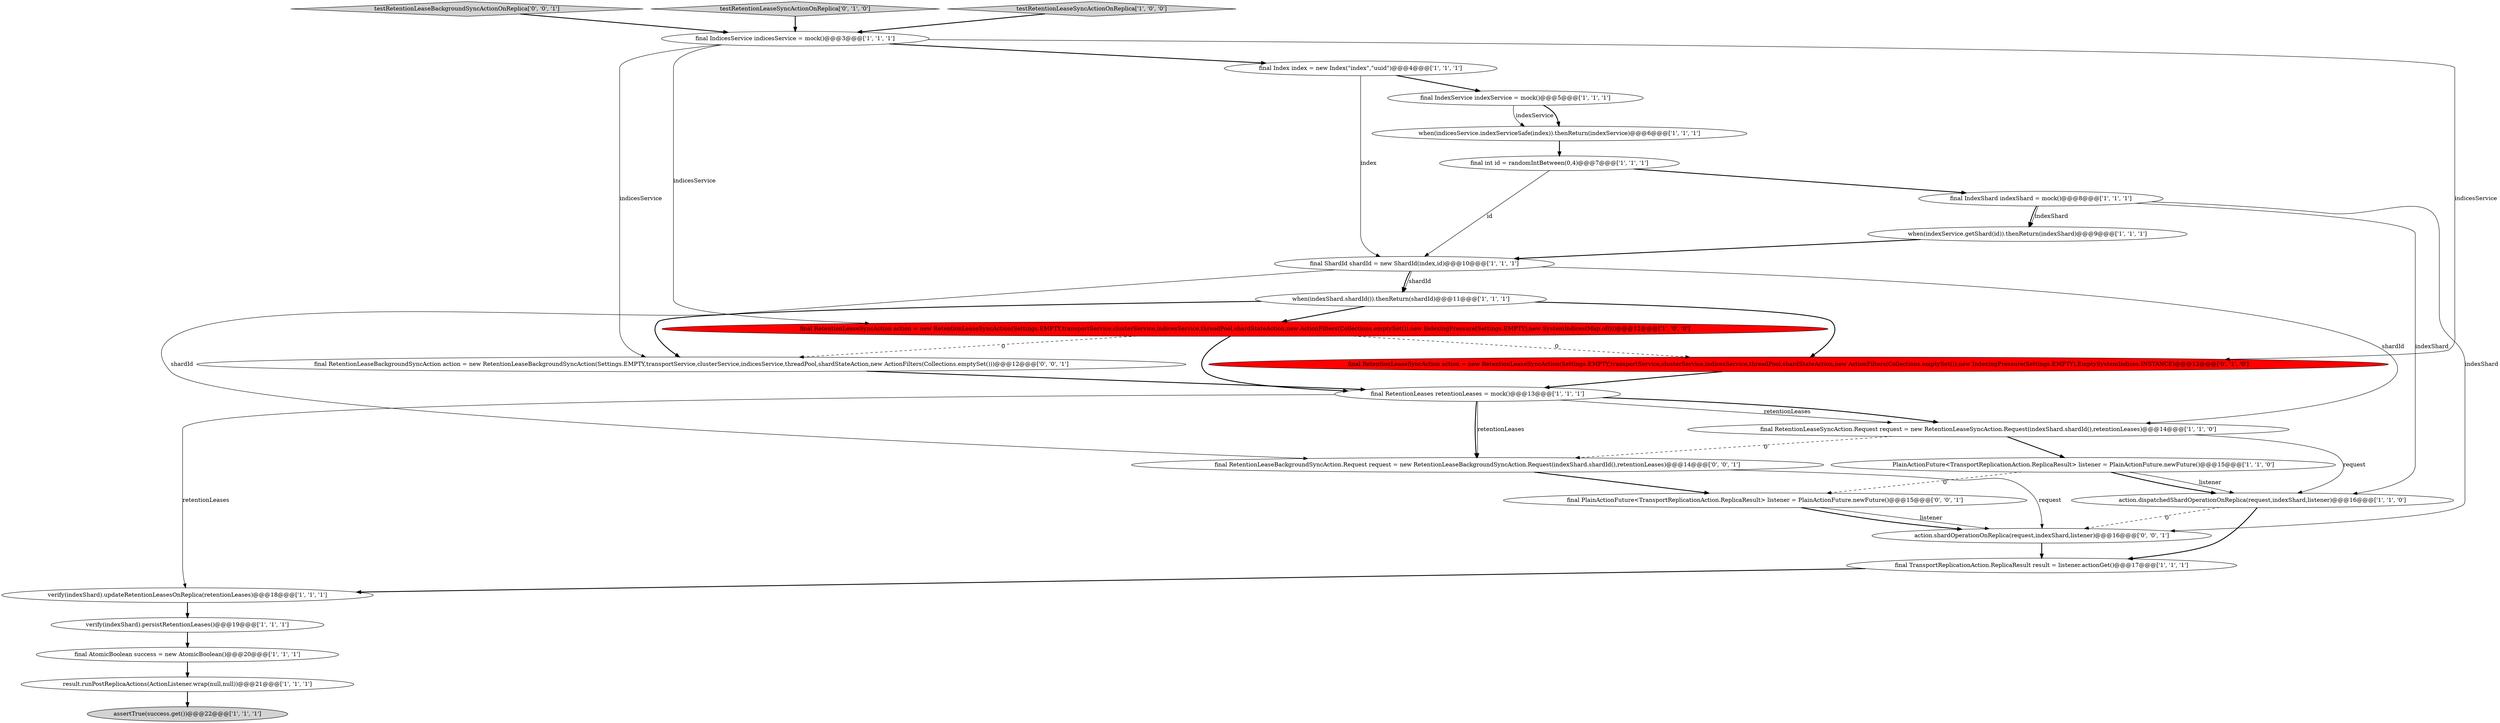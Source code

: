 digraph {
25 [style = filled, label = "final RetentionLeaseBackgroundSyncAction action = new RetentionLeaseBackgroundSyncAction(Settings.EMPTY,transportService,clusterService,indicesService,threadPool,shardStateAction,new ActionFilters(Collections.emptySet()))@@@12@@@['0', '0', '1']", fillcolor = white, shape = ellipse image = "AAA0AAABBB3BBB"];
6 [style = filled, label = "final IndexService indexService = mock()@@@5@@@['1', '1', '1']", fillcolor = white, shape = ellipse image = "AAA0AAABBB1BBB"];
1 [style = filled, label = "final TransportReplicationAction.ReplicaResult result = listener.actionGet()@@@17@@@['1', '1', '1']", fillcolor = white, shape = ellipse image = "AAA0AAABBB1BBB"];
14 [style = filled, label = "final Index index = new Index(\"index\",\"uuid\")@@@4@@@['1', '1', '1']", fillcolor = white, shape = ellipse image = "AAA0AAABBB1BBB"];
4 [style = filled, label = "assertTrue(success.get())@@@22@@@['1', '1', '1']", fillcolor = lightgray, shape = ellipse image = "AAA0AAABBB1BBB"];
26 [style = filled, label = "testRetentionLeaseBackgroundSyncActionOnReplica['0', '0', '1']", fillcolor = lightgray, shape = diamond image = "AAA0AAABBB3BBB"];
2 [style = filled, label = "final ShardId shardId = new ShardId(index,id)@@@10@@@['1', '1', '1']", fillcolor = white, shape = ellipse image = "AAA0AAABBB1BBB"];
11 [style = filled, label = "PlainActionFuture<TransportReplicationAction.ReplicaResult> listener = PlainActionFuture.newFuture()@@@15@@@['1', '1', '0']", fillcolor = white, shape = ellipse image = "AAA0AAABBB1BBB"];
22 [style = filled, label = "final RetentionLeaseSyncAction action = new RetentionLeaseSyncAction(Settings.EMPTY,transportService,clusterService,indicesService,threadPool,shardStateAction,new ActionFilters(Collections.emptySet()),new IndexingPressure(Settings.EMPTY),EmptySystemIndices.INSTANCE)@@@12@@@['0', '1', '0']", fillcolor = red, shape = ellipse image = "AAA1AAABBB2BBB"];
8 [style = filled, label = "when(indexShard.shardId()).thenReturn(shardId)@@@11@@@['1', '1', '1']", fillcolor = white, shape = ellipse image = "AAA0AAABBB1BBB"];
13 [style = filled, label = "when(indicesService.indexServiceSafe(index)).thenReturn(indexService)@@@6@@@['1', '1', '1']", fillcolor = white, shape = ellipse image = "AAA0AAABBB1BBB"];
0 [style = filled, label = "final RetentionLeases retentionLeases = mock()@@@13@@@['1', '1', '1']", fillcolor = white, shape = ellipse image = "AAA0AAABBB1BBB"];
21 [style = filled, label = "testRetentionLeaseSyncActionOnReplica['0', '1', '0']", fillcolor = lightgray, shape = diamond image = "AAA0AAABBB2BBB"];
16 [style = filled, label = "final AtomicBoolean success = new AtomicBoolean()@@@20@@@['1', '1', '1']", fillcolor = white, shape = ellipse image = "AAA0AAABBB1BBB"];
27 [style = filled, label = "action.shardOperationOnReplica(request,indexShard,listener)@@@16@@@['0', '0', '1']", fillcolor = white, shape = ellipse image = "AAA0AAABBB3BBB"];
9 [style = filled, label = "final IndexShard indexShard = mock()@@@8@@@['1', '1', '1']", fillcolor = white, shape = ellipse image = "AAA0AAABBB1BBB"];
15 [style = filled, label = "final IndicesService indicesService = mock()@@@3@@@['1', '1', '1']", fillcolor = white, shape = ellipse image = "AAA0AAABBB1BBB"];
20 [style = filled, label = "final RetentionLeaseSyncAction.Request request = new RetentionLeaseSyncAction.Request(indexShard.shardId(),retentionLeases)@@@14@@@['1', '1', '0']", fillcolor = white, shape = ellipse image = "AAA0AAABBB1BBB"];
5 [style = filled, label = "final int id = randomIntBetween(0,4)@@@7@@@['1', '1', '1']", fillcolor = white, shape = ellipse image = "AAA0AAABBB1BBB"];
24 [style = filled, label = "final PlainActionFuture<TransportReplicationAction.ReplicaResult> listener = PlainActionFuture.newFuture()@@@15@@@['0', '0', '1']", fillcolor = white, shape = ellipse image = "AAA0AAABBB3BBB"];
12 [style = filled, label = "result.runPostReplicaActions(ActionListener.wrap(null,null))@@@21@@@['1', '1', '1']", fillcolor = white, shape = ellipse image = "AAA0AAABBB1BBB"];
18 [style = filled, label = "final RetentionLeaseSyncAction action = new RetentionLeaseSyncAction(Settings.EMPTY,transportService,clusterService,indicesService,threadPool,shardStateAction,new ActionFilters(Collections.emptySet()),new IndexingPressure(Settings.EMPTY),new SystemIndices(Map.of()))@@@12@@@['1', '0', '0']", fillcolor = red, shape = ellipse image = "AAA1AAABBB1BBB"];
17 [style = filled, label = "testRetentionLeaseSyncActionOnReplica['1', '0', '0']", fillcolor = lightgray, shape = diamond image = "AAA0AAABBB1BBB"];
19 [style = filled, label = "verify(indexShard).persistRetentionLeases()@@@19@@@['1', '1', '1']", fillcolor = white, shape = ellipse image = "AAA0AAABBB1BBB"];
23 [style = filled, label = "final RetentionLeaseBackgroundSyncAction.Request request = new RetentionLeaseBackgroundSyncAction.Request(indexShard.shardId(),retentionLeases)@@@14@@@['0', '0', '1']", fillcolor = white, shape = ellipse image = "AAA0AAABBB3BBB"];
3 [style = filled, label = "verify(indexShard).updateRetentionLeasesOnReplica(retentionLeases)@@@18@@@['1', '1', '1']", fillcolor = white, shape = ellipse image = "AAA0AAABBB1BBB"];
7 [style = filled, label = "when(indexService.getShard(id)).thenReturn(indexShard)@@@9@@@['1', '1', '1']", fillcolor = white, shape = ellipse image = "AAA0AAABBB1BBB"];
10 [style = filled, label = "action.dispatchedShardOperationOnReplica(request,indexShard,listener)@@@16@@@['1', '1', '0']", fillcolor = white, shape = ellipse image = "AAA0AAABBB1BBB"];
25->0 [style = bold, label=""];
0->20 [style = solid, label="retentionLeases"];
27->1 [style = bold, label=""];
9->7 [style = solid, label="indexShard"];
0->23 [style = solid, label="retentionLeases"];
5->9 [style = bold, label=""];
15->14 [style = bold, label=""];
18->22 [style = dashed, label="0"];
2->20 [style = solid, label="shardId"];
8->18 [style = bold, label=""];
24->27 [style = solid, label="listener"];
21->15 [style = bold, label=""];
20->10 [style = solid, label="request"];
9->27 [style = solid, label="indexShard"];
15->18 [style = solid, label="indicesService"];
1->3 [style = bold, label=""];
6->13 [style = solid, label="indexService"];
2->8 [style = solid, label="shardId"];
10->27 [style = dashed, label="0"];
9->7 [style = bold, label=""];
11->10 [style = solid, label="listener"];
8->22 [style = bold, label=""];
19->16 [style = bold, label=""];
23->24 [style = bold, label=""];
22->0 [style = bold, label=""];
0->23 [style = bold, label=""];
12->4 [style = bold, label=""];
3->19 [style = bold, label=""];
11->10 [style = bold, label=""];
7->2 [style = bold, label=""];
14->2 [style = solid, label="index"];
5->2 [style = solid, label="id"];
6->13 [style = bold, label=""];
2->23 [style = solid, label="shardId"];
9->10 [style = solid, label="indexShard"];
11->24 [style = dashed, label="0"];
26->15 [style = bold, label=""];
17->15 [style = bold, label=""];
20->23 [style = dashed, label="0"];
13->5 [style = bold, label=""];
0->20 [style = bold, label=""];
23->27 [style = solid, label="request"];
15->22 [style = solid, label="indicesService"];
10->1 [style = bold, label=""];
16->12 [style = bold, label=""];
8->25 [style = bold, label=""];
14->6 [style = bold, label=""];
18->0 [style = bold, label=""];
24->27 [style = bold, label=""];
18->25 [style = dashed, label="0"];
2->8 [style = bold, label=""];
20->11 [style = bold, label=""];
15->25 [style = solid, label="indicesService"];
0->3 [style = solid, label="retentionLeases"];
}
